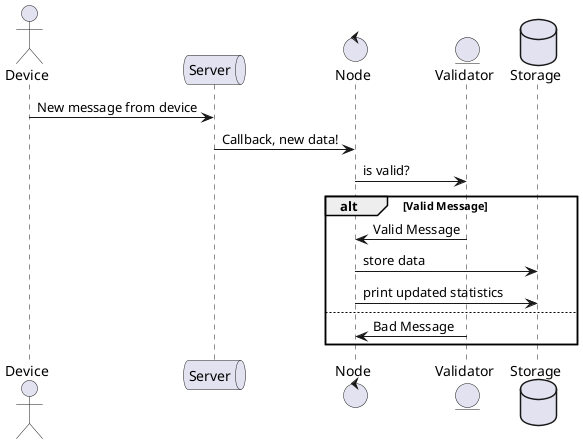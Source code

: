 @startuml
actor Device as Device
queue Server as Server
control Node as Node
entity Validator as Validator
database Storage as Storage

Device -> Server : New message from device
Server -> Node : Callback, new data!
Node -> Validator : is valid?

alt Valid Message
Validator -> Node : Valid Message
Node -> Storage: store data
Node -> Storage: print updated statistics
else
Validator -> Node : Bad Message
end
@enduml